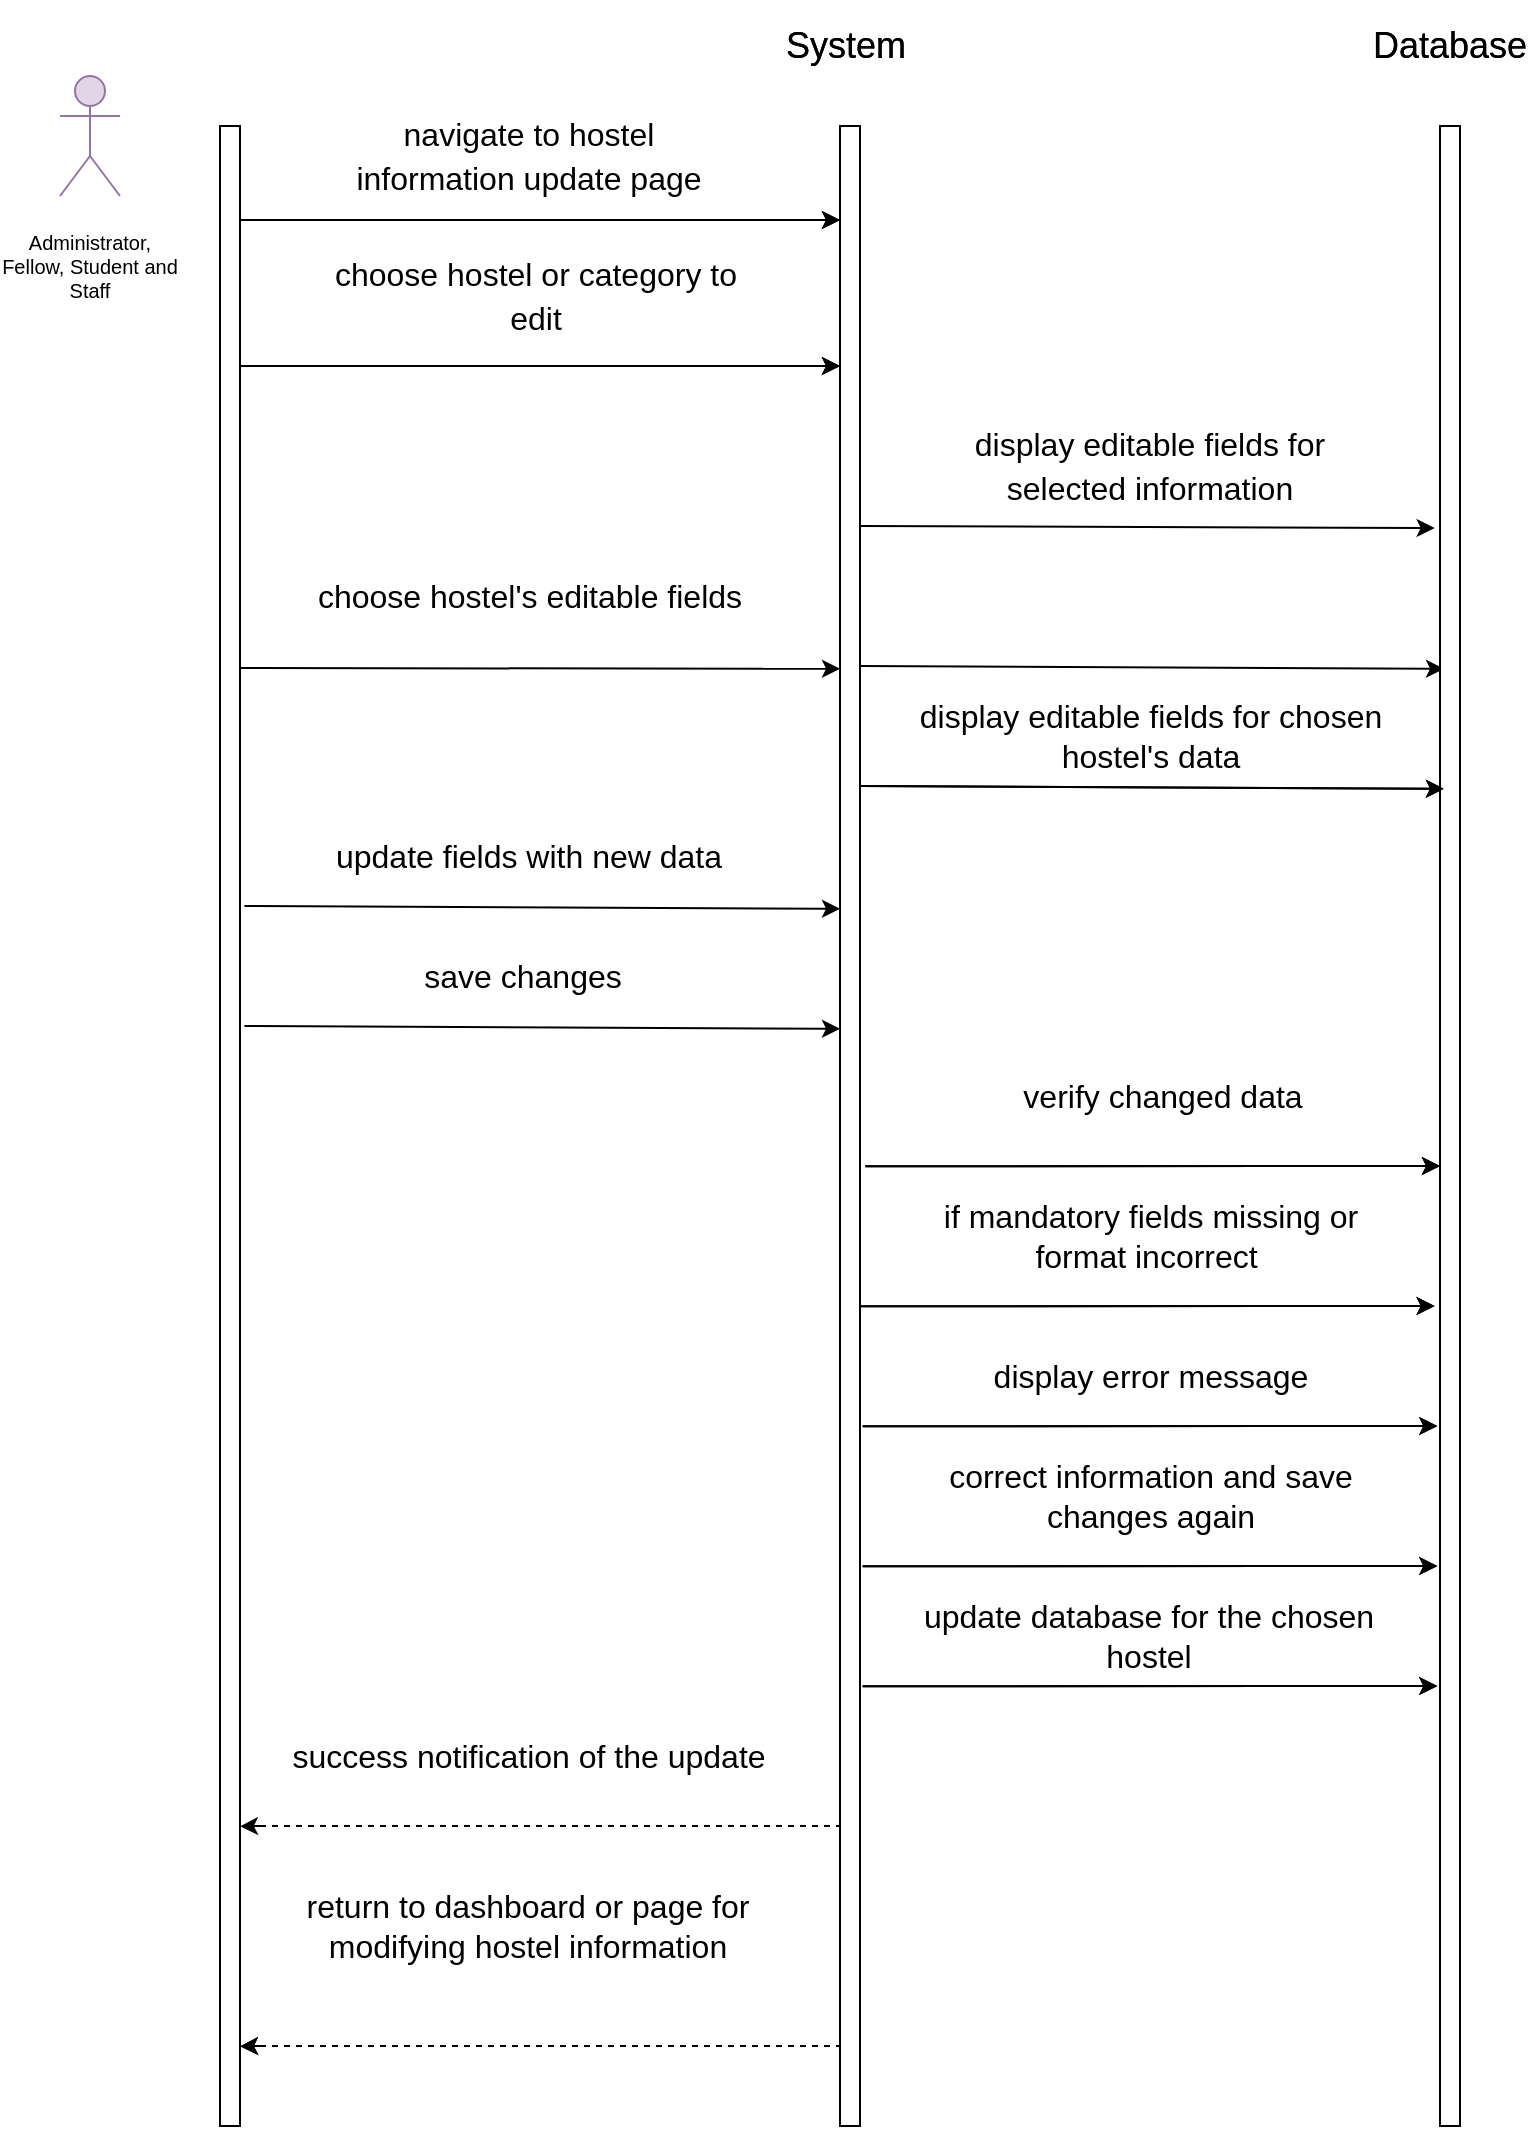 <mxfile>
    <diagram id="6KpUx5Ng0WPUFFwuldpe" name="Page-1">
        <mxGraphModel dx="576" dy="432" grid="1" gridSize="10" guides="1" tooltips="1" connect="1" arrows="1" fold="1" page="1" pageScale="1" pageWidth="850" pageHeight="1100" background="#ffffff" math="0" shadow="0">
            <root>
                <mxCell id="0"/>
                <mxCell id="1" parent="0"/>
                <mxCell id="2" value="" style="rounded=0;whiteSpace=wrap;html=1;" parent="1" vertex="1">
                    <mxGeometry x="130" y="80" width="10" height="1000" as="geometry"/>
                </mxCell>
                <mxCell id="3" value="" style="shape=umlActor;verticalLabelPosition=bottom;verticalAlign=top;html=1;outlineConnect=0;fontSize=10;fillColor=#e1d5e7;strokeColor=#9673a6;" parent="1" vertex="1">
                    <mxGeometry x="50" y="55" width="30" height="60" as="geometry"/>
                </mxCell>
                <mxCell id="4" value="Administrator, Fellow, Student and Staff" style="text;html=1;strokeColor=none;fillColor=none;align=center;verticalAlign=middle;whiteSpace=wrap;rounded=0;fontSize=10;" parent="1" vertex="1">
                    <mxGeometry x="20" y="130" width="90" height="40" as="geometry"/>
                </mxCell>
                <mxCell id="5" value="" style="rounded=0;whiteSpace=wrap;html=1;" parent="1" vertex="1">
                    <mxGeometry x="440" y="80" width="10" height="1000" as="geometry"/>
                </mxCell>
                <mxCell id="6" value="" style="rounded=0;whiteSpace=wrap;html=1;" parent="1" vertex="1">
                    <mxGeometry x="740" y="80" width="10" height="1000" as="geometry"/>
                </mxCell>
                <mxCell id="7" value="&lt;font style=&quot;font-size: 18px;&quot;&gt;System&amp;nbsp;&lt;/font&gt;" style="text;html=1;strokeColor=none;fillColor=none;align=center;verticalAlign=middle;whiteSpace=wrap;rounded=0;fontSize=10;" parent="1" vertex="1">
                    <mxGeometry x="402.5" y="17.5" width="85" height="45" as="geometry"/>
                </mxCell>
                <mxCell id="8" value="Database" style="text;html=1;strokeColor=none;fillColor=none;align=center;verticalAlign=middle;whiteSpace=wrap;rounded=0;fontSize=18;" parent="1" vertex="1">
                    <mxGeometry x="715" y="25" width="60" height="30" as="geometry"/>
                </mxCell>
                <mxCell id="9" value="" style="endArrow=classic;html=1;fontSize=18;exitX=1;exitY=0.047;exitDx=0;exitDy=0;exitPerimeter=0;entryX=0;entryY=0.047;entryDx=0;entryDy=0;entryPerimeter=0;" parent="1" source="2" target="5" edge="1">
                    <mxGeometry width="50" height="50" relative="1" as="geometry">
                        <mxPoint x="170" y="190" as="sourcePoint"/>
                        <mxPoint x="420" y="190" as="targetPoint"/>
                    </mxGeometry>
                </mxCell>
                <mxCell id="10" value="&lt;font style=&quot;font-size: 16px;&quot;&gt;navigate to hostel information update page&lt;/font&gt;" style="text;html=1;strokeColor=none;fillColor=none;align=center;verticalAlign=middle;whiteSpace=wrap;rounded=0;fontSize=18;" parent="1" vertex="1">
                    <mxGeometry x="182.5" y="80" width="202.5" height="30" as="geometry"/>
                </mxCell>
                <mxCell id="11" value="" style="endArrow=classic;html=1;fontSize=18;" parent="1" edge="1">
                    <mxGeometry width="50" height="50" relative="1" as="geometry">
                        <mxPoint x="140" y="200" as="sourcePoint"/>
                        <mxPoint x="440" y="200" as="targetPoint"/>
                    </mxGeometry>
                </mxCell>
                <mxCell id="12" value="&lt;font style=&quot;font-size: 16px;&quot;&gt;choose hostel or category to edit&lt;/font&gt;" style="text;html=1;strokeColor=none;fillColor=none;align=center;verticalAlign=middle;whiteSpace=wrap;rounded=0;fontSize=18;" parent="1" vertex="1">
                    <mxGeometry x="182.5" y="150" width="210" height="30" as="geometry"/>
                </mxCell>
                <mxCell id="16" value="" style="endArrow=classic;html=1;fontSize=18;exitX=1.267;exitY=0.353;exitDx=0;exitDy=0;exitPerimeter=0;entryX=0.2;entryY=0.454;entryDx=0;entryDy=0;entryPerimeter=0;" parent="1" edge="1">
                    <mxGeometry width="50" height="50" relative="1" as="geometry">
                        <mxPoint x="450" y="410" as="sourcePoint"/>
                        <mxPoint x="742" y="411.42" as="targetPoint"/>
                    </mxGeometry>
                </mxCell>
                <mxCell id="17" value="display editable fields for chosen hostel's data" style="text;html=1;align=center;verticalAlign=middle;whiteSpace=wrap;rounded=0;fontSize=16;" parent="1" vertex="1">
                    <mxGeometry x="473.75" y="370" width="242.5" height="30" as="geometry"/>
                </mxCell>
                <mxCell id="21" value="verify changed data" style="text;html=1;strokeColor=none;fillColor=none;align=center;verticalAlign=middle;whiteSpace=wrap;rounded=0;fontSize=16;" parent="1" vertex="1">
                    <mxGeometry x="480" y="550" width="242.5" height="30" as="geometry"/>
                </mxCell>
                <mxCell id="22" value="" style="endArrow=classic;html=1;fontSize=18;entryX=0.2;entryY=0.454;entryDx=0;entryDy=0;entryPerimeter=0;exitX=1.267;exitY=0.445;exitDx=0;exitDy=0;exitPerimeter=0;" parent="1" edge="1">
                    <mxGeometry width="50" height="50" relative="1" as="geometry">
                        <mxPoint x="452.67" y="600.18" as="sourcePoint"/>
                        <mxPoint x="740" y="600.0" as="targetPoint"/>
                    </mxGeometry>
                </mxCell>
                <mxCell id="23" value="if mandatory fields missing or format incorrect&amp;nbsp;" style="text;html=1;strokeColor=none;fillColor=none;align=center;verticalAlign=middle;whiteSpace=wrap;rounded=0;fontSize=16;" parent="1" vertex="1">
                    <mxGeometry x="473.75" y="620" width="242.5" height="30" as="geometry"/>
                </mxCell>
                <mxCell id="24" value="" style="endArrow=classic;html=1;fontSize=18;entryX=0.2;entryY=0.454;entryDx=0;entryDy=0;entryPerimeter=0;exitX=1.267;exitY=0.445;exitDx=0;exitDy=0;exitPerimeter=0;" parent="1" edge="1">
                    <mxGeometry width="50" height="50" relative="1" as="geometry">
                        <mxPoint x="450.0" y="670.18" as="sourcePoint"/>
                        <mxPoint x="737.33" y="670" as="targetPoint"/>
                    </mxGeometry>
                </mxCell>
                <mxCell id="25" value="display error message" style="text;html=1;strokeColor=none;fillColor=none;align=center;verticalAlign=middle;whiteSpace=wrap;rounded=0;fontSize=16;" parent="1" vertex="1">
                    <mxGeometry x="473.75" y="690" width="242.5" height="30" as="geometry"/>
                </mxCell>
                <mxCell id="26" value="" style="endArrow=classic;html=1;fontSize=18;entryX=0.2;entryY=0.454;entryDx=0;entryDy=0;entryPerimeter=0;exitX=1.267;exitY=0.445;exitDx=0;exitDy=0;exitPerimeter=0;" parent="1" edge="1">
                    <mxGeometry width="50" height="50" relative="1" as="geometry">
                        <mxPoint x="451.34" y="730.18" as="sourcePoint"/>
                        <mxPoint x="738.67" y="730" as="targetPoint"/>
                    </mxGeometry>
                </mxCell>
                <mxCell id="27" value="correct information and save changes again" style="text;html=1;strokeColor=none;fillColor=none;align=center;verticalAlign=middle;whiteSpace=wrap;rounded=0;fontSize=16;" parent="1" vertex="1">
                    <mxGeometry x="473.75" y="750" width="242.5" height="30" as="geometry"/>
                </mxCell>
                <mxCell id="28" value="" style="endArrow=classic;html=1;fontSize=18;entryX=0.2;entryY=0.454;entryDx=0;entryDy=0;entryPerimeter=0;exitX=1.267;exitY=0.445;exitDx=0;exitDy=0;exitPerimeter=0;" parent="1" edge="1">
                    <mxGeometry width="50" height="50" relative="1" as="geometry">
                        <mxPoint x="451.34" y="800.18" as="sourcePoint"/>
                        <mxPoint x="738.67" y="800" as="targetPoint"/>
                    </mxGeometry>
                </mxCell>
                <mxCell id="29" value="update database for the chosen hostel" style="text;html=1;strokeColor=none;fillColor=none;align=center;verticalAlign=middle;whiteSpace=wrap;rounded=0;fontSize=16;" parent="1" vertex="1">
                    <mxGeometry x="472.5" y="820" width="242.5" height="30" as="geometry"/>
                </mxCell>
                <mxCell id="30" value="" style="endArrow=classic;html=1;fontSize=18;entryX=0.2;entryY=0.454;entryDx=0;entryDy=0;entryPerimeter=0;exitX=1.267;exitY=0.445;exitDx=0;exitDy=0;exitPerimeter=0;" parent="1" edge="1">
                    <mxGeometry width="50" height="50" relative="1" as="geometry">
                        <mxPoint x="451.33" y="860.18" as="sourcePoint"/>
                        <mxPoint x="738.66" y="860" as="targetPoint"/>
                    </mxGeometry>
                </mxCell>
                <mxCell id="31" value="" style="endArrow=classic;html=1;fontSize=18;exitX=1.267;exitY=0.353;exitDx=0;exitDy=0;exitPerimeter=0;entryX=0.2;entryY=0.454;entryDx=0;entryDy=0;entryPerimeter=0;" parent="1" edge="1">
                    <mxGeometry width="50" height="50" relative="1" as="geometry">
                        <mxPoint x="450" y="350" as="sourcePoint"/>
                        <mxPoint x="742" y="351.42" as="targetPoint"/>
                    </mxGeometry>
                </mxCell>
                <mxCell id="37" value="" style="endArrow=classic;html=1;fontSize=18;entryX=0.2;entryY=0.454;entryDx=0;entryDy=0;entryPerimeter=0;" parent="1" edge="1">
                    <mxGeometry width="50" height="50" relative="1" as="geometry">
                        <mxPoint x="150" y="1040" as="sourcePoint"/>
                        <mxPoint x="140.0" y="1040.18" as="targetPoint"/>
                    </mxGeometry>
                </mxCell>
                <mxCell id="38" value="" style="endArrow=none;dashed=1;html=1;fontSize=16;entryX=0;entryY=0.96;entryDx=0;entryDy=0;entryPerimeter=0;" parent="1" target="5" edge="1">
                    <mxGeometry width="50" height="50" relative="1" as="geometry">
                        <mxPoint x="150" y="1040" as="sourcePoint"/>
                        <mxPoint x="330" y="940" as="targetPoint"/>
                    </mxGeometry>
                </mxCell>
                <mxCell id="40" value="" style="rounded=0;whiteSpace=wrap;html=1;" parent="1" vertex="1">
                    <mxGeometry x="130" y="80" width="10" height="1000" as="geometry"/>
                </mxCell>
                <mxCell id="43" value="" style="rounded=0;whiteSpace=wrap;html=1;" parent="1" vertex="1">
                    <mxGeometry x="440" y="80" width="10" height="1000" as="geometry"/>
                </mxCell>
                <mxCell id="44" value="" style="rounded=0;whiteSpace=wrap;html=1;" parent="1" vertex="1">
                    <mxGeometry x="740" y="80" width="10" height="1000" as="geometry"/>
                </mxCell>
                <mxCell id="45" value="&lt;font style=&quot;font-size: 18px;&quot;&gt;System&amp;nbsp;&lt;/font&gt;" style="text;html=1;strokeColor=none;fillColor=none;align=center;verticalAlign=middle;whiteSpace=wrap;rounded=0;fontSize=10;" parent="1" vertex="1">
                    <mxGeometry x="402.5" y="17.5" width="85" height="45" as="geometry"/>
                </mxCell>
                <mxCell id="46" value="Database" style="text;html=1;strokeColor=none;fillColor=none;align=center;verticalAlign=middle;whiteSpace=wrap;rounded=0;fontSize=18;" parent="1" vertex="1">
                    <mxGeometry x="715" y="25" width="60" height="30" as="geometry"/>
                </mxCell>
                <mxCell id="47" value="" style="endArrow=classic;html=1;fontSize=18;exitX=1;exitY=0.047;exitDx=0;exitDy=0;exitPerimeter=0;entryX=0;entryY=0.047;entryDx=0;entryDy=0;entryPerimeter=0;" parent="1" source="40" target="43" edge="1">
                    <mxGeometry width="50" height="50" relative="1" as="geometry">
                        <mxPoint x="170" y="190" as="sourcePoint"/>
                        <mxPoint x="420" y="190" as="targetPoint"/>
                    </mxGeometry>
                </mxCell>
                <mxCell id="49" value="" style="endArrow=classic;html=1;fontSize=18;" parent="1" edge="1">
                    <mxGeometry width="50" height="50" relative="1" as="geometry">
                        <mxPoint x="140" y="200" as="sourcePoint"/>
                        <mxPoint x="440" y="200" as="targetPoint"/>
                    </mxGeometry>
                </mxCell>
                <mxCell id="52" value="&lt;font style=&quot;font-size: 16px;&quot;&gt;display editable fields for selected information&lt;/font&gt;" style="text;html=1;strokeColor=none;fillColor=none;align=center;verticalAlign=middle;whiteSpace=wrap;rounded=0;fontSize=18;" parent="1" vertex="1">
                    <mxGeometry x="485" y="230" width="220" height="40" as="geometry"/>
                </mxCell>
                <mxCell id="53" value="choose hostel's editable fields" style="text;html=1;strokeColor=none;fillColor=none;align=center;verticalAlign=middle;whiteSpace=wrap;rounded=0;fontSize=16;" parent="1" vertex="1">
                    <mxGeometry x="130" y="300" width="310" height="30" as="geometry"/>
                </mxCell>
                <mxCell id="54" value="" style="endArrow=classic;html=1;fontSize=18;exitX=1.267;exitY=0.353;exitDx=0;exitDy=0;exitPerimeter=0;entryX=0.2;entryY=0.454;entryDx=0;entryDy=0;entryPerimeter=0;" parent="1" edge="1">
                    <mxGeometry width="50" height="50" relative="1" as="geometry">
                        <mxPoint x="450" y="410" as="sourcePoint"/>
                        <mxPoint x="742" y="411.42" as="targetPoint"/>
                    </mxGeometry>
                </mxCell>
                <mxCell id="58" value="save changes" style="text;html=1;strokeColor=none;fillColor=none;align=center;verticalAlign=middle;whiteSpace=wrap;rounded=0;fontSize=16;" parent="1" vertex="1">
                    <mxGeometry x="160" y="490" width="242.5" height="30" as="geometry"/>
                </mxCell>
                <mxCell id="60" value="" style="endArrow=classic;html=1;fontSize=18;entryX=0.2;entryY=0.454;entryDx=0;entryDy=0;entryPerimeter=0;exitX=1.267;exitY=0.445;exitDx=0;exitDy=0;exitPerimeter=0;" parent="1" edge="1">
                    <mxGeometry width="50" height="50" relative="1" as="geometry">
                        <mxPoint x="452.67" y="600.18" as="sourcePoint"/>
                        <mxPoint x="740" y="600.0" as="targetPoint"/>
                    </mxGeometry>
                </mxCell>
                <mxCell id="62" value="" style="endArrow=classic;html=1;fontSize=18;entryX=0.2;entryY=0.454;entryDx=0;entryDy=0;entryPerimeter=0;exitX=1.267;exitY=0.445;exitDx=0;exitDy=0;exitPerimeter=0;" parent="1" edge="1">
                    <mxGeometry width="50" height="50" relative="1" as="geometry">
                        <mxPoint x="450.0" y="670.18" as="sourcePoint"/>
                        <mxPoint x="737.33" y="670" as="targetPoint"/>
                    </mxGeometry>
                </mxCell>
                <mxCell id="64" value="" style="endArrow=classic;html=1;fontSize=18;entryX=0.2;entryY=0.454;entryDx=0;entryDy=0;entryPerimeter=0;exitX=1.267;exitY=0.445;exitDx=0;exitDy=0;exitPerimeter=0;" parent="1" edge="1">
                    <mxGeometry width="50" height="50" relative="1" as="geometry">
                        <mxPoint x="451.34" y="730.18" as="sourcePoint"/>
                        <mxPoint x="738.67" y="730" as="targetPoint"/>
                    </mxGeometry>
                </mxCell>
                <mxCell id="66" value="" style="endArrow=classic;html=1;fontSize=18;entryX=0.2;entryY=0.454;entryDx=0;entryDy=0;entryPerimeter=0;exitX=1.267;exitY=0.445;exitDx=0;exitDy=0;exitPerimeter=0;" parent="1" edge="1">
                    <mxGeometry width="50" height="50" relative="1" as="geometry">
                        <mxPoint x="451.34" y="800.18" as="sourcePoint"/>
                        <mxPoint x="738.67" y="800" as="targetPoint"/>
                    </mxGeometry>
                </mxCell>
                <mxCell id="68" value="" style="endArrow=classic;html=1;fontSize=18;entryX=0.2;entryY=0.454;entryDx=0;entryDy=0;entryPerimeter=0;exitX=1.267;exitY=0.445;exitDx=0;exitDy=0;exitPerimeter=0;" parent="1" edge="1">
                    <mxGeometry width="50" height="50" relative="1" as="geometry">
                        <mxPoint x="451.33" y="860.18" as="sourcePoint"/>
                        <mxPoint x="738.66" y="860" as="targetPoint"/>
                    </mxGeometry>
                </mxCell>
                <mxCell id="75" value="" style="endArrow=classic;html=1;fontSize=18;entryX=0.2;entryY=0.454;entryDx=0;entryDy=0;entryPerimeter=0;" parent="1" edge="1">
                    <mxGeometry width="50" height="50" relative="1" as="geometry">
                        <mxPoint x="150" y="1040" as="sourcePoint"/>
                        <mxPoint x="140.0" y="1040.18" as="targetPoint"/>
                    </mxGeometry>
                </mxCell>
                <mxCell id="76" value="" style="endArrow=none;dashed=1;html=1;fontSize=16;entryX=0;entryY=0.96;entryDx=0;entryDy=0;entryPerimeter=0;" parent="1" target="43" edge="1">
                    <mxGeometry width="50" height="50" relative="1" as="geometry">
                        <mxPoint x="150" y="1040" as="sourcePoint"/>
                        <mxPoint x="330" y="940" as="targetPoint"/>
                    </mxGeometry>
                </mxCell>
                <mxCell id="77" value="return to dashboard or page for modifying hostel information" style="text;html=1;strokeColor=none;fillColor=none;align=center;verticalAlign=middle;whiteSpace=wrap;rounded=0;fontSize=16;" parent="1" vertex="1">
                    <mxGeometry x="163.75" y="950" width="240" height="60" as="geometry"/>
                </mxCell>
                <mxCell id="79" value="" style="endArrow=classic;html=1;fontSize=18;exitX=1.333;exitY=0.201;exitDx=0;exitDy=0;exitPerimeter=0;entryX=-0.267;entryY=0.201;entryDx=0;entryDy=0;entryPerimeter=0;" parent="1" target="44" edge="1">
                    <mxGeometry width="50" height="50" relative="1" as="geometry">
                        <mxPoint x="450.0" y="280" as="sourcePoint"/>
                        <mxPoint x="745.67" y="280" as="targetPoint"/>
                    </mxGeometry>
                </mxCell>
                <mxCell id="81" value="" style="endArrow=classic;html=1;fontSize=18;entryX=0.2;entryY=0.454;entryDx=0;entryDy=0;entryPerimeter=0;" parent="1" edge="1">
                    <mxGeometry width="50" height="50" relative="1" as="geometry">
                        <mxPoint x="140" y="351" as="sourcePoint"/>
                        <mxPoint x="440" y="351.42" as="targetPoint"/>
                    </mxGeometry>
                </mxCell>
                <mxCell id="82" value="" style="endArrow=classic;html=1;fontSize=18;exitX=1.222;exitY=0.39;exitDx=0;exitDy=0;exitPerimeter=0;entryX=0.2;entryY=0.454;entryDx=0;entryDy=0;entryPerimeter=0;" parent="1" source="40" edge="1">
                    <mxGeometry width="50" height="50" relative="1" as="geometry">
                        <mxPoint x="148" y="470" as="sourcePoint"/>
                        <mxPoint x="440" y="471.42" as="targetPoint"/>
                    </mxGeometry>
                </mxCell>
                <mxCell id="84" value="update fields with new data" style="text;html=1;strokeColor=none;fillColor=none;align=center;verticalAlign=middle;whiteSpace=wrap;rounded=0;fontSize=16;" parent="1" vertex="1">
                    <mxGeometry x="162.5" y="430" width="242.5" height="30" as="geometry"/>
                </mxCell>
                <mxCell id="85" value="" style="endArrow=classic;html=1;fontSize=18;exitX=1.222;exitY=0.39;exitDx=0;exitDy=0;exitPerimeter=0;entryX=0.2;entryY=0.454;entryDx=0;entryDy=0;entryPerimeter=0;" parent="1" edge="1">
                    <mxGeometry width="50" height="50" relative="1" as="geometry">
                        <mxPoint x="142.22" y="530" as="sourcePoint"/>
                        <mxPoint x="440" y="531.42" as="targetPoint"/>
                    </mxGeometry>
                </mxCell>
                <mxCell id="87" value="success notification of the update" style="text;html=1;strokeColor=none;fillColor=none;align=center;verticalAlign=middle;whiteSpace=wrap;rounded=0;fontSize=16;" parent="1" vertex="1">
                    <mxGeometry x="162.5" y="880" width="242.5" height="30" as="geometry"/>
                </mxCell>
                <mxCell id="88" value="" style="endArrow=none;dashed=1;html=1;fontSize=16;entryX=0;entryY=0.96;entryDx=0;entryDy=0;entryPerimeter=0;" parent="1" edge="1">
                    <mxGeometry width="50" height="50" relative="1" as="geometry">
                        <mxPoint x="150" y="930" as="sourcePoint"/>
                        <mxPoint x="440" y="930" as="targetPoint"/>
                    </mxGeometry>
                </mxCell>
                <mxCell id="89" value="" style="endArrow=classic;html=1;fontSize=18;entryX=0.2;entryY=0.454;entryDx=0;entryDy=0;entryPerimeter=0;" parent="1" edge="1">
                    <mxGeometry width="50" height="50" relative="1" as="geometry">
                        <mxPoint x="150" y="930" as="sourcePoint"/>
                        <mxPoint x="140.0" y="930.18" as="targetPoint"/>
                    </mxGeometry>
                </mxCell>
            </root>
        </mxGraphModel>
    </diagram>
</mxfile>